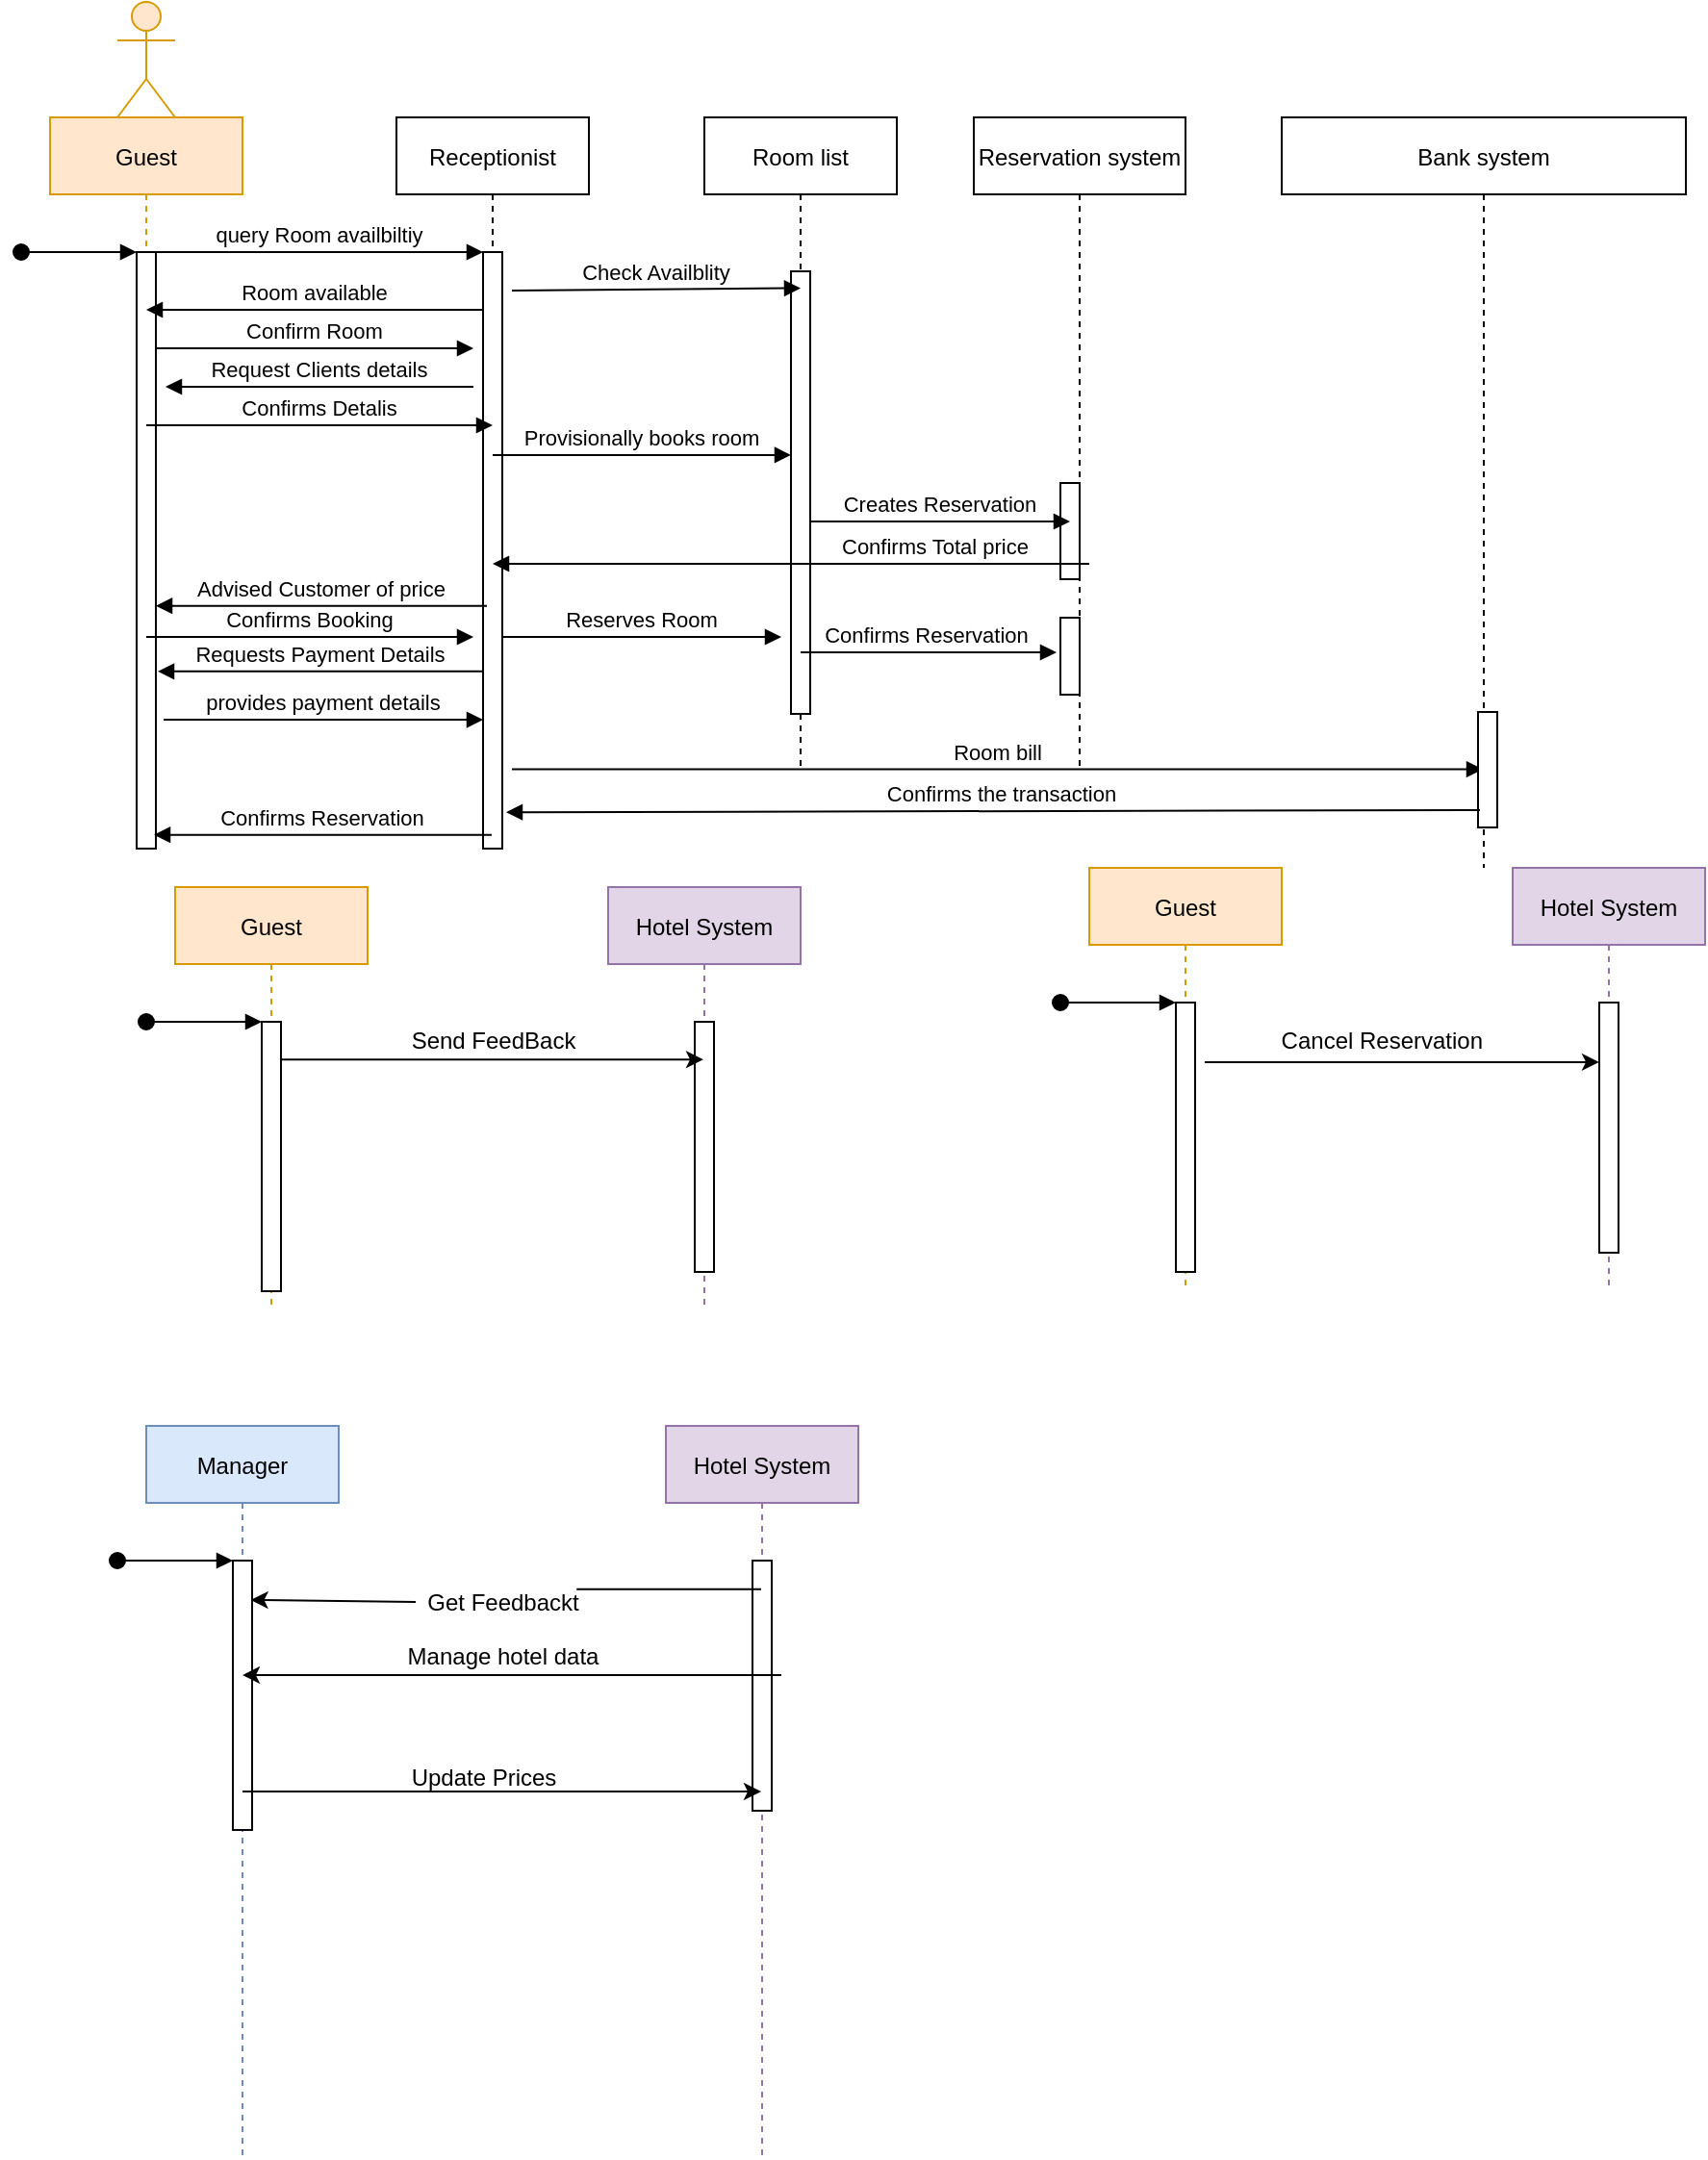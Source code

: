 <mxfile version="16.1.2" type="github">
  <diagram id="kgpKYQtTHZ0yAKxKKP6v" name="Page-1">
    <mxGraphModel dx="1240" dy="689" grid="1" gridSize="10" guides="1" tooltips="1" connect="1" arrows="1" fold="1" page="1" pageScale="1" pageWidth="850" pageHeight="1100" math="0" shadow="0">
      <root>
        <mxCell id="0" />
        <mxCell id="1" parent="0" />
        <mxCell id="3nuBFxr9cyL0pnOWT2aG-1" value="Guest" style="shape=umlLifeline;perimeter=lifelinePerimeter;container=1;collapsible=0;recursiveResize=0;rounded=0;shadow=0;strokeWidth=1;perimeterSpacing=0;fillColor=#ffe6cc;strokeColor=#d79b00;" parent="1" vertex="1">
          <mxGeometry x="100" y="80" width="100" height="380" as="geometry" />
        </mxCell>
        <mxCell id="3nuBFxr9cyL0pnOWT2aG-2" value="" style="points=[];perimeter=orthogonalPerimeter;rounded=0;shadow=0;strokeWidth=1;" parent="3nuBFxr9cyL0pnOWT2aG-1" vertex="1">
          <mxGeometry x="45" y="70" width="10" height="310" as="geometry" />
        </mxCell>
        <mxCell id="3nuBFxr9cyL0pnOWT2aG-3" value="" style="verticalAlign=bottom;startArrow=oval;endArrow=block;startSize=8;shadow=0;strokeWidth=1;" parent="3nuBFxr9cyL0pnOWT2aG-1" target="3nuBFxr9cyL0pnOWT2aG-2" edge="1">
          <mxGeometry x="0.5" y="20" relative="1" as="geometry">
            <mxPoint x="-15" y="70" as="sourcePoint" />
            <mxPoint as="offset" />
          </mxGeometry>
        </mxCell>
        <mxCell id="3nuBFxr9cyL0pnOWT2aG-5" value="Receptionist" style="shape=umlLifeline;perimeter=lifelinePerimeter;container=1;collapsible=0;recursiveResize=0;rounded=0;shadow=0;strokeWidth=1;" parent="1" vertex="1">
          <mxGeometry x="280" y="80" width="100" height="380" as="geometry" />
        </mxCell>
        <mxCell id="3nuBFxr9cyL0pnOWT2aG-6" value="" style="points=[];perimeter=orthogonalPerimeter;rounded=0;shadow=0;strokeWidth=1;" parent="3nuBFxr9cyL0pnOWT2aG-5" vertex="1">
          <mxGeometry x="45" y="70" width="10" height="310" as="geometry" />
        </mxCell>
        <mxCell id="3nuBFxr9cyL0pnOWT2aG-8" value="query Room availbiltiy" style="verticalAlign=bottom;endArrow=block;entryX=0;entryY=0;shadow=0;strokeWidth=1;" parent="1" source="3nuBFxr9cyL0pnOWT2aG-2" target="3nuBFxr9cyL0pnOWT2aG-6" edge="1">
          <mxGeometry relative="1" as="geometry">
            <mxPoint x="275" y="160" as="sourcePoint" />
          </mxGeometry>
        </mxCell>
        <mxCell id="3nuBFxr9cyL0pnOWT2aG-9" value="Room available" style="verticalAlign=bottom;endArrow=block;shadow=0;strokeWidth=1;" parent="1" source="3nuBFxr9cyL0pnOWT2aG-6" target="3nuBFxr9cyL0pnOWT2aG-1" edge="1">
          <mxGeometry relative="1" as="geometry">
            <mxPoint x="240" y="200" as="sourcePoint" />
            <mxPoint x="160" y="200" as="targetPoint" />
            <Array as="points">
              <mxPoint x="310" y="180" />
            </Array>
          </mxGeometry>
        </mxCell>
        <mxCell id="O2JDXleAkRafH4N3ai_Y-1" value="Room list" style="shape=umlLifeline;perimeter=lifelinePerimeter;container=1;collapsible=0;recursiveResize=0;rounded=0;shadow=0;strokeWidth=1;" parent="1" vertex="1">
          <mxGeometry x="440" y="80" width="100" height="340" as="geometry" />
        </mxCell>
        <mxCell id="O2JDXleAkRafH4N3ai_Y-2" value="" style="points=[];perimeter=orthogonalPerimeter;rounded=0;shadow=0;strokeWidth=1;" parent="O2JDXleAkRafH4N3ai_Y-1" vertex="1">
          <mxGeometry x="45" y="80" width="10" height="230" as="geometry" />
        </mxCell>
        <mxCell id="O2JDXleAkRafH4N3ai_Y-3" value="Reservation system" style="shape=umlLifeline;perimeter=lifelinePerimeter;container=1;collapsible=0;recursiveResize=0;rounded=0;shadow=0;strokeWidth=1;" parent="1" vertex="1">
          <mxGeometry x="580" y="80" width="110" height="340" as="geometry" />
        </mxCell>
        <mxCell id="O2JDXleAkRafH4N3ai_Y-4" value="" style="points=[];perimeter=orthogonalPerimeter;rounded=0;shadow=0;strokeWidth=1;" parent="O2JDXleAkRafH4N3ai_Y-3" vertex="1">
          <mxGeometry x="45" y="190" width="10" height="50" as="geometry" />
        </mxCell>
        <mxCell id="O2JDXleAkRafH4N3ai_Y-14" value="" style="points=[];perimeter=orthogonalPerimeter;rounded=0;shadow=0;strokeWidth=1;" parent="O2JDXleAkRafH4N3ai_Y-3" vertex="1">
          <mxGeometry x="45" y="260" width="10" height="40" as="geometry" />
        </mxCell>
        <mxCell id="O2JDXleAkRafH4N3ai_Y-5" value="Bank system" style="shape=umlLifeline;perimeter=lifelinePerimeter;container=1;collapsible=0;recursiveResize=0;rounded=0;shadow=0;strokeWidth=1;" parent="1" vertex="1">
          <mxGeometry x="740" y="80" width="210" height="390" as="geometry" />
        </mxCell>
        <mxCell id="O2JDXleAkRafH4N3ai_Y-7" value="Check Availblity" style="verticalAlign=bottom;endArrow=block;shadow=0;strokeWidth=1;entryX=0.5;entryY=0.038;entryDx=0;entryDy=0;entryPerimeter=0;" parent="1" target="O2JDXleAkRafH4N3ai_Y-2" edge="1">
          <mxGeometry relative="1" as="geometry">
            <mxPoint x="340" y="170" as="sourcePoint" />
            <mxPoint x="490" y="180" as="targetPoint" />
          </mxGeometry>
        </mxCell>
        <mxCell id="O2JDXleAkRafH4N3ai_Y-8" value="Confirms Detalis" style="verticalAlign=bottom;endArrow=block;shadow=0;strokeWidth=1;" parent="1" source="3nuBFxr9cyL0pnOWT2aG-1" edge="1">
          <mxGeometry relative="1" as="geometry">
            <mxPoint x="150" y="220" as="sourcePoint" />
            <mxPoint x="330" y="240" as="targetPoint" />
            <Array as="points" />
          </mxGeometry>
        </mxCell>
        <mxCell id="O2JDXleAkRafH4N3ai_Y-9" value="Confirms Booking" style="verticalAlign=bottom;endArrow=block;shadow=0;strokeWidth=1;" parent="1" source="3nuBFxr9cyL0pnOWT2aG-1" edge="1">
          <mxGeometry relative="1" as="geometry">
            <mxPoint x="335" y="206.93" as="sourcePoint" />
            <mxPoint x="320" y="350" as="targetPoint" />
          </mxGeometry>
        </mxCell>
        <mxCell id="O2JDXleAkRafH4N3ai_Y-10" value="Advised Customer of price" style="verticalAlign=bottom;endArrow=block;shadow=0;strokeWidth=1;exitX=0.2;exitY=0.593;exitDx=0;exitDy=0;exitPerimeter=0;" parent="1" source="3nuBFxr9cyL0pnOWT2aG-6" target="3nuBFxr9cyL0pnOWT2aG-2" edge="1">
          <mxGeometry relative="1" as="geometry">
            <mxPoint x="345" y="216.93" as="sourcePoint" />
            <mxPoint x="150" y="248" as="targetPoint" />
          </mxGeometry>
        </mxCell>
        <mxCell id="O2JDXleAkRafH4N3ai_Y-11" value="Request Clients details" style="verticalAlign=bottom;endArrow=block;shadow=0;strokeWidth=1;" parent="1" edge="1">
          <mxGeometry relative="1" as="geometry">
            <mxPoint x="320" y="220" as="sourcePoint" />
            <mxPoint x="160" y="220" as="targetPoint" />
            <Array as="points" />
          </mxGeometry>
        </mxCell>
        <mxCell id="O2JDXleAkRafH4N3ai_Y-12" value="Confirm Room" style="verticalAlign=bottom;endArrow=block;shadow=0;strokeWidth=1;" parent="1" source="3nuBFxr9cyL0pnOWT2aG-2" edge="1">
          <mxGeometry relative="1" as="geometry">
            <mxPoint x="365" y="236.93" as="sourcePoint" />
            <mxPoint x="320" y="200" as="targetPoint" />
          </mxGeometry>
        </mxCell>
        <mxCell id="O2JDXleAkRafH4N3ai_Y-15" value="Provisionally books room" style="verticalAlign=bottom;endArrow=block;shadow=0;strokeWidth=1;entryX=0;entryY=0.415;entryDx=0;entryDy=0;entryPerimeter=0;" parent="1" source="3nuBFxr9cyL0pnOWT2aG-5" target="O2JDXleAkRafH4N3ai_Y-2" edge="1">
          <mxGeometry relative="1" as="geometry">
            <mxPoint x="350" y="180" as="sourcePoint" />
            <mxPoint x="500" y="179.88" as="targetPoint" />
          </mxGeometry>
        </mxCell>
        <mxCell id="O2JDXleAkRafH4N3ai_Y-16" value="Creates Reservation" style="verticalAlign=bottom;endArrow=block;shadow=0;strokeWidth=1;" parent="1" source="O2JDXleAkRafH4N3ai_Y-2" edge="1">
          <mxGeometry relative="1" as="geometry">
            <mxPoint x="490" y="200" as="sourcePoint" />
            <mxPoint x="630" y="290" as="targetPoint" />
          </mxGeometry>
        </mxCell>
        <mxCell id="O2JDXleAkRafH4N3ai_Y-17" value="Confirms Total price" style="verticalAlign=bottom;endArrow=block;shadow=0;strokeWidth=1;" parent="1" target="3nuBFxr9cyL0pnOWT2aG-5" edge="1">
          <mxGeometry x="-0.485" relative="1" as="geometry">
            <mxPoint x="640" y="312" as="sourcePoint" />
            <mxPoint x="520" y="199.88" as="targetPoint" />
            <Array as="points">
              <mxPoint x="540" y="312" />
            </Array>
            <mxPoint as="offset" />
          </mxGeometry>
        </mxCell>
        <mxCell id="O2JDXleAkRafH4N3ai_Y-19" value="Confirms Reservation" style="verticalAlign=bottom;endArrow=block;shadow=0;strokeWidth=1;entryX=-0.2;entryY=0.45;entryDx=0;entryDy=0;entryPerimeter=0;" parent="1" source="O2JDXleAkRafH4N3ai_Y-1" target="O2JDXleAkRafH4N3ai_Y-14" edge="1">
          <mxGeometry x="-0.017" relative="1" as="geometry">
            <mxPoint x="505" y="303" as="sourcePoint" />
            <mxPoint x="645" y="303" as="targetPoint" />
            <mxPoint as="offset" />
          </mxGeometry>
        </mxCell>
        <mxCell id="O2JDXleAkRafH4N3ai_Y-20" value="Reserves Room" style="verticalAlign=bottom;endArrow=block;shadow=0;strokeWidth=1;" parent="1" source="3nuBFxr9cyL0pnOWT2aG-6" edge="1">
          <mxGeometry relative="1" as="geometry">
            <mxPoint x="330" y="322" as="sourcePoint" />
            <mxPoint x="480" y="350" as="targetPoint" />
          </mxGeometry>
        </mxCell>
        <mxCell id="O2JDXleAkRafH4N3ai_Y-21" value="Requests Payment Details" style="verticalAlign=bottom;endArrow=block;shadow=0;strokeWidth=1;entryX=1.1;entryY=0.703;entryDx=0;entryDy=0;entryPerimeter=0;" parent="1" source="3nuBFxr9cyL0pnOWT2aG-6" target="3nuBFxr9cyL0pnOWT2aG-2" edge="1">
          <mxGeometry relative="1" as="geometry">
            <mxPoint x="330" y="230" as="sourcePoint" />
            <mxPoint x="170" y="230" as="targetPoint" />
            <Array as="points" />
          </mxGeometry>
        </mxCell>
        <mxCell id="O2JDXleAkRafH4N3ai_Y-22" value="provides payment details" style="verticalAlign=bottom;endArrow=block;shadow=0;strokeWidth=1;exitX=1.4;exitY=0.784;exitDx=0;exitDy=0;exitPerimeter=0;" parent="1" source="3nuBFxr9cyL0pnOWT2aG-2" target="3nuBFxr9cyL0pnOWT2aG-6" edge="1">
          <mxGeometry relative="1" as="geometry">
            <mxPoint x="159.5" y="360" as="sourcePoint" />
            <mxPoint x="330" y="360" as="targetPoint" />
          </mxGeometry>
        </mxCell>
        <mxCell id="O2JDXleAkRafH4N3ai_Y-23" value="Room bill" style="verticalAlign=bottom;endArrow=block;shadow=0;strokeWidth=1;exitX=1.5;exitY=0.867;exitDx=0;exitDy=0;exitPerimeter=0;" parent="1" source="3nuBFxr9cyL0pnOWT2aG-6" target="O2JDXleAkRafH4N3ai_Y-5" edge="1">
          <mxGeometry relative="1" as="geometry">
            <mxPoint x="345" y="348.1" as="sourcePoint" />
            <mxPoint x="497" y="348.1" as="targetPoint" />
          </mxGeometry>
        </mxCell>
        <mxCell id="O2JDXleAkRafH4N3ai_Y-6" value="" style="points=[];perimeter=orthogonalPerimeter;rounded=0;shadow=0;strokeWidth=1;" parent="1" vertex="1">
          <mxGeometry x="842" y="389" width="10" height="60" as="geometry" />
        </mxCell>
        <mxCell id="O2JDXleAkRafH4N3ai_Y-24" value="Confirms the transaction" style="verticalAlign=bottom;endArrow=block;shadow=0;strokeWidth=1;entryX=1.2;entryY=0.939;entryDx=0;entryDy=0;entryPerimeter=0;exitX=0.1;exitY=0.85;exitDx=0;exitDy=0;exitPerimeter=0;" parent="1" source="O2JDXleAkRafH4N3ai_Y-6" target="3nuBFxr9cyL0pnOWT2aG-6" edge="1">
          <mxGeometry x="-0.017" relative="1" as="geometry">
            <mxPoint x="780" y="439" as="sourcePoint" />
            <mxPoint x="643" y="368" as="targetPoint" />
            <mxPoint as="offset" />
          </mxGeometry>
        </mxCell>
        <mxCell id="O2JDXleAkRafH4N3ai_Y-25" value="Confirms Reservation" style="verticalAlign=bottom;endArrow=block;shadow=0;strokeWidth=1;entryX=0.9;entryY=0.977;entryDx=0;entryDy=0;entryPerimeter=0;" parent="1" source="3nuBFxr9cyL0pnOWT2aG-5" target="3nuBFxr9cyL0pnOWT2aG-2" edge="1">
          <mxGeometry relative="1" as="geometry">
            <mxPoint x="335" y="377.93" as="sourcePoint" />
            <mxPoint x="166" y="377.93" as="targetPoint" />
            <Array as="points" />
          </mxGeometry>
        </mxCell>
        <mxCell id="VRu0M-AiyCUYMiCGWRiW-4" value="" style="shape=umlActor;verticalLabelPosition=bottom;verticalAlign=top;html=1;fillColor=#ffe6cc;strokeColor=#d79b00;" parent="1" vertex="1">
          <mxGeometry x="135" y="20" width="30" height="60" as="geometry" />
        </mxCell>
        <mxCell id="b4xolvwNXa7BAYy2pDqy-1" value="Manager" style="shape=umlLifeline;perimeter=lifelinePerimeter;container=1;collapsible=0;recursiveResize=0;rounded=0;shadow=0;strokeWidth=1;perimeterSpacing=0;fillColor=#dae8fc;strokeColor=#6c8ebf;" vertex="1" parent="1">
          <mxGeometry x="150" y="760" width="100" height="380" as="geometry" />
        </mxCell>
        <mxCell id="b4xolvwNXa7BAYy2pDqy-2" value="" style="points=[];perimeter=orthogonalPerimeter;rounded=0;shadow=0;strokeWidth=1;" vertex="1" parent="b4xolvwNXa7BAYy2pDqy-1">
          <mxGeometry x="45" y="70" width="10" height="140" as="geometry" />
        </mxCell>
        <mxCell id="b4xolvwNXa7BAYy2pDqy-3" value="" style="verticalAlign=bottom;startArrow=oval;endArrow=block;startSize=8;shadow=0;strokeWidth=1;" edge="1" parent="b4xolvwNXa7BAYy2pDqy-1" target="b4xolvwNXa7BAYy2pDqy-2">
          <mxGeometry x="0.5" y="20" relative="1" as="geometry">
            <mxPoint x="-15" y="70" as="sourcePoint" />
            <mxPoint as="offset" />
          </mxGeometry>
        </mxCell>
        <mxCell id="b4xolvwNXa7BAYy2pDqy-4" value="Hotel System" style="shape=umlLifeline;perimeter=lifelinePerimeter;container=1;collapsible=0;recursiveResize=0;rounded=0;shadow=0;strokeWidth=1;perimeterSpacing=0;fillColor=#e1d5e7;strokeColor=#9673a6;" vertex="1" parent="1">
          <mxGeometry x="420" y="760" width="100" height="380" as="geometry" />
        </mxCell>
        <mxCell id="b4xolvwNXa7BAYy2pDqy-5" value="" style="points=[];perimeter=orthogonalPerimeter;rounded=0;shadow=0;strokeWidth=1;" vertex="1" parent="b4xolvwNXa7BAYy2pDqy-4">
          <mxGeometry x="45" y="70" width="10" height="130" as="geometry" />
        </mxCell>
        <mxCell id="b4xolvwNXa7BAYy2pDqy-8" value="" style="endArrow=classic;html=1;rounded=0;entryX=0.929;entryY=0.146;entryDx=0;entryDy=0;entryPerimeter=0;startArrow=none;" edge="1" parent="1" source="b4xolvwNXa7BAYy2pDqy-12" target="b4xolvwNXa7BAYy2pDqy-2">
          <mxGeometry width="50" height="50" relative="1" as="geometry">
            <mxPoint x="199.071" y="700" as="sourcePoint" />
            <mxPoint x="459.5" y="700" as="targetPoint" />
          </mxGeometry>
        </mxCell>
        <mxCell id="b4xolvwNXa7BAYy2pDqy-13" value="&lt;span style=&quot;background-color: rgb(255 , 255 , 255)&quot;&gt;Update Prices&lt;/span&gt;" style="text;html=1;align=center;verticalAlign=middle;resizable=0;points=[];autosize=1;strokeColor=none;fillColor=none;" vertex="1" parent="1">
          <mxGeometry x="280" y="933" width="90" height="20" as="geometry" />
        </mxCell>
        <mxCell id="b4xolvwNXa7BAYy2pDqy-14" value="&lt;span style=&quot;background-color: rgb(255 , 255 , 255)&quot;&gt;Manage hotel data&lt;/span&gt;" style="text;html=1;align=center;verticalAlign=middle;resizable=0;points=[];autosize=1;strokeColor=none;fillColor=none;" vertex="1" parent="1">
          <mxGeometry x="280" y="870" width="110" height="20" as="geometry" />
        </mxCell>
        <mxCell id="b4xolvwNXa7BAYy2pDqy-27" value="Hotel System" style="shape=umlLifeline;perimeter=lifelinePerimeter;container=1;collapsible=0;recursiveResize=0;rounded=0;shadow=0;strokeWidth=1;perimeterSpacing=0;fillColor=#e1d5e7;strokeColor=#9673a6;" vertex="1" parent="1">
          <mxGeometry x="390" y="480" width="100" height="220" as="geometry" />
        </mxCell>
        <mxCell id="b4xolvwNXa7BAYy2pDqy-28" value="" style="points=[];perimeter=orthogonalPerimeter;rounded=0;shadow=0;strokeWidth=1;" vertex="1" parent="b4xolvwNXa7BAYy2pDqy-27">
          <mxGeometry x="45" y="70" width="10" height="130" as="geometry" />
        </mxCell>
        <mxCell id="b4xolvwNXa7BAYy2pDqy-29" value="Guest" style="shape=umlLifeline;perimeter=lifelinePerimeter;container=1;collapsible=0;recursiveResize=0;rounded=0;shadow=0;strokeWidth=1;perimeterSpacing=0;fillColor=#ffe6cc;strokeColor=#d79b00;" vertex="1" parent="1">
          <mxGeometry x="165" y="480" width="100" height="220" as="geometry" />
        </mxCell>
        <mxCell id="b4xolvwNXa7BAYy2pDqy-30" value="" style="points=[];perimeter=orthogonalPerimeter;rounded=0;shadow=0;strokeWidth=1;" vertex="1" parent="b4xolvwNXa7BAYy2pDqy-29">
          <mxGeometry x="45" y="70" width="10" height="140" as="geometry" />
        </mxCell>
        <mxCell id="b4xolvwNXa7BAYy2pDqy-31" value="" style="verticalAlign=bottom;startArrow=oval;endArrow=block;startSize=8;shadow=0;strokeWidth=1;" edge="1" parent="b4xolvwNXa7BAYy2pDqy-29" target="b4xolvwNXa7BAYy2pDqy-30">
          <mxGeometry x="0.5" y="20" relative="1" as="geometry">
            <mxPoint x="-15" y="70" as="sourcePoint" />
            <mxPoint as="offset" />
          </mxGeometry>
        </mxCell>
        <mxCell id="b4xolvwNXa7BAYy2pDqy-12" value="&lt;span style=&quot;background-color: rgb(255 , 255 , 255)&quot;&gt;Get Feedback&lt;/span&gt;t" style="text;html=1;align=center;verticalAlign=middle;resizable=0;points=[];autosize=1;strokeColor=none;fillColor=none;" vertex="1" parent="1">
          <mxGeometry x="290" y="842" width="90" height="20" as="geometry" />
        </mxCell>
        <mxCell id="b4xolvwNXa7BAYy2pDqy-32" value="" style="endArrow=none;html=1;rounded=0;entryX=0.929;entryY=0.146;entryDx=0;entryDy=0;entryPerimeter=0;" edge="1" parent="1" source="b4xolvwNXa7BAYy2pDqy-4" target="b4xolvwNXa7BAYy2pDqy-12">
          <mxGeometry width="50" height="50" relative="1" as="geometry">
            <mxPoint x="469.5" y="850.44" as="sourcePoint" />
            <mxPoint x="204.29" y="850.44" as="targetPoint" />
          </mxGeometry>
        </mxCell>
        <mxCell id="b4xolvwNXa7BAYy2pDqy-10" value="" style="endArrow=classic;html=1;rounded=0;exitX=1.5;exitY=0.458;exitDx=0;exitDy=0;exitPerimeter=0;" edge="1" parent="1" source="b4xolvwNXa7BAYy2pDqy-5" target="b4xolvwNXa7BAYy2pDqy-1">
          <mxGeometry width="50" height="50" relative="1" as="geometry">
            <mxPoint x="473.07" y="890.0" as="sourcePoint" />
            <mxPoint x="205.0" y="890.0" as="targetPoint" />
          </mxGeometry>
        </mxCell>
        <mxCell id="b4xolvwNXa7BAYy2pDqy-7" value="" style="endArrow=classic;html=1;rounded=0;" edge="1" parent="1" source="b4xolvwNXa7BAYy2pDqy-1" target="b4xolvwNXa7BAYy2pDqy-4">
          <mxGeometry width="50" height="50" relative="1" as="geometry">
            <mxPoint x="205.001" y="940.0" as="sourcePoint" />
            <mxPoint x="473.07" y="940.0" as="targetPoint" />
          </mxGeometry>
        </mxCell>
        <mxCell id="b4xolvwNXa7BAYy2pDqy-36" value="" style="endArrow=classic;html=1;rounded=0;exitX=1;exitY=0.14;exitDx=0;exitDy=0;exitPerimeter=0;" edge="1" parent="1" source="b4xolvwNXa7BAYy2pDqy-30" target="b4xolvwNXa7BAYy2pDqy-27">
          <mxGeometry width="50" height="50" relative="1" as="geometry">
            <mxPoint x="209.071" y="960" as="sourcePoint" />
            <mxPoint x="479.5" y="960" as="targetPoint" />
          </mxGeometry>
        </mxCell>
        <mxCell id="b4xolvwNXa7BAYy2pDqy-37" value="&lt;span style=&quot;background-color: rgb(255 , 255 , 255)&quot;&gt;Send FeedBack&lt;/span&gt;" style="text;html=1;align=center;verticalAlign=middle;resizable=0;points=[];autosize=1;strokeColor=none;fillColor=none;" vertex="1" parent="1">
          <mxGeometry x="280" y="550" width="100" height="20" as="geometry" />
        </mxCell>
        <mxCell id="b4xolvwNXa7BAYy2pDqy-38" value="Guest" style="shape=umlLifeline;perimeter=lifelinePerimeter;container=1;collapsible=0;recursiveResize=0;rounded=0;shadow=0;strokeWidth=1;perimeterSpacing=0;fillColor=#ffe6cc;strokeColor=#d79b00;" vertex="1" parent="1">
          <mxGeometry x="640" y="470" width="100" height="220" as="geometry" />
        </mxCell>
        <mxCell id="b4xolvwNXa7BAYy2pDqy-39" value="" style="points=[];perimeter=orthogonalPerimeter;rounded=0;shadow=0;strokeWidth=1;" vertex="1" parent="b4xolvwNXa7BAYy2pDqy-38">
          <mxGeometry x="45" y="70" width="10" height="140" as="geometry" />
        </mxCell>
        <mxCell id="b4xolvwNXa7BAYy2pDqy-40" value="" style="verticalAlign=bottom;startArrow=oval;endArrow=block;startSize=8;shadow=0;strokeWidth=1;" edge="1" parent="b4xolvwNXa7BAYy2pDqy-38" target="b4xolvwNXa7BAYy2pDqy-39">
          <mxGeometry x="0.5" y="20" relative="1" as="geometry">
            <mxPoint x="-15" y="70" as="sourcePoint" />
            <mxPoint as="offset" />
          </mxGeometry>
        </mxCell>
        <mxCell id="b4xolvwNXa7BAYy2pDqy-41" value="Hotel System" style="shape=umlLifeline;perimeter=lifelinePerimeter;container=1;collapsible=0;recursiveResize=0;rounded=0;shadow=0;strokeWidth=1;perimeterSpacing=0;fillColor=#e1d5e7;strokeColor=#9673a6;" vertex="1" parent="1">
          <mxGeometry x="860" y="470" width="100" height="220" as="geometry" />
        </mxCell>
        <mxCell id="b4xolvwNXa7BAYy2pDqy-42" value="" style="points=[];perimeter=orthogonalPerimeter;rounded=0;shadow=0;strokeWidth=1;" vertex="1" parent="b4xolvwNXa7BAYy2pDqy-41">
          <mxGeometry x="45" y="70" width="10" height="130" as="geometry" />
        </mxCell>
        <mxCell id="b4xolvwNXa7BAYy2pDqy-43" value="" style="endArrow=classic;html=1;rounded=0;exitX=1.5;exitY=0.221;exitDx=0;exitDy=0;exitPerimeter=0;" edge="1" parent="1" source="b4xolvwNXa7BAYy2pDqy-39" target="b4xolvwNXa7BAYy2pDqy-42">
          <mxGeometry width="50" height="50" relative="1" as="geometry">
            <mxPoint x="230" y="579.6" as="sourcePoint" />
            <mxPoint x="449.5" y="579.6" as="targetPoint" />
          </mxGeometry>
        </mxCell>
        <mxCell id="b4xolvwNXa7BAYy2pDqy-44" value="&lt;span style=&quot;background-color: rgb(255 , 255 , 255)&quot;&gt;&amp;nbsp;Cancel Reservation&lt;/span&gt;" style="text;html=1;align=center;verticalAlign=middle;resizable=0;points=[];autosize=1;strokeColor=none;fillColor=none;" vertex="1" parent="1">
          <mxGeometry x="730" y="550" width="120" height="20" as="geometry" />
        </mxCell>
      </root>
    </mxGraphModel>
  </diagram>
</mxfile>
